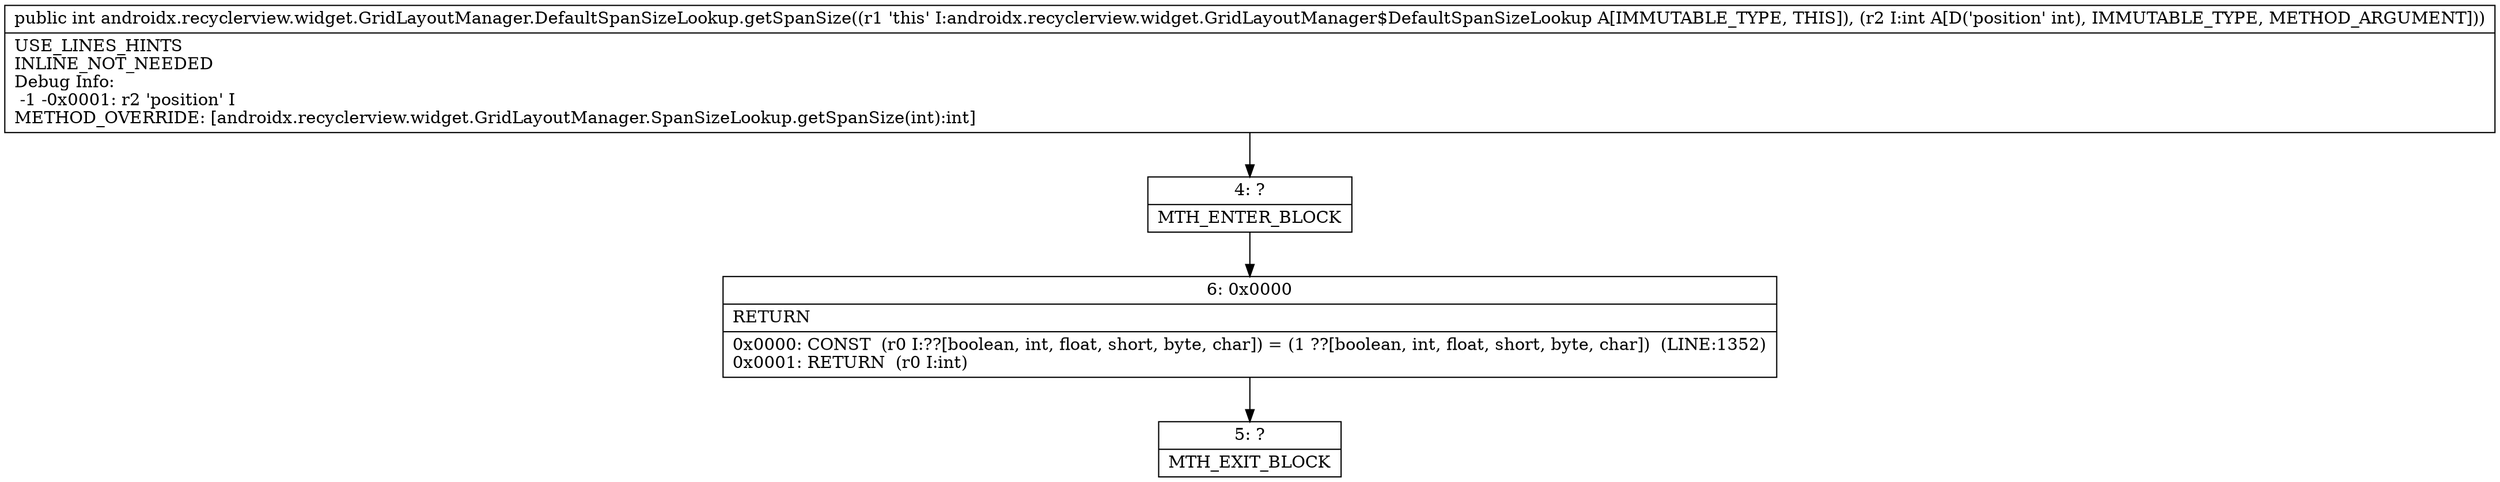 digraph "CFG forandroidx.recyclerview.widget.GridLayoutManager.DefaultSpanSizeLookup.getSpanSize(I)I" {
Node_4 [shape=record,label="{4\:\ ?|MTH_ENTER_BLOCK\l}"];
Node_6 [shape=record,label="{6\:\ 0x0000|RETURN\l|0x0000: CONST  (r0 I:??[boolean, int, float, short, byte, char]) = (1 ??[boolean, int, float, short, byte, char])  (LINE:1352)\l0x0001: RETURN  (r0 I:int) \l}"];
Node_5 [shape=record,label="{5\:\ ?|MTH_EXIT_BLOCK\l}"];
MethodNode[shape=record,label="{public int androidx.recyclerview.widget.GridLayoutManager.DefaultSpanSizeLookup.getSpanSize((r1 'this' I:androidx.recyclerview.widget.GridLayoutManager$DefaultSpanSizeLookup A[IMMUTABLE_TYPE, THIS]), (r2 I:int A[D('position' int), IMMUTABLE_TYPE, METHOD_ARGUMENT]))  | USE_LINES_HINTS\lINLINE_NOT_NEEDED\lDebug Info:\l  \-1 \-0x0001: r2 'position' I\lMETHOD_OVERRIDE: [androidx.recyclerview.widget.GridLayoutManager.SpanSizeLookup.getSpanSize(int):int]\l}"];
MethodNode -> Node_4;Node_4 -> Node_6;
Node_6 -> Node_5;
}

